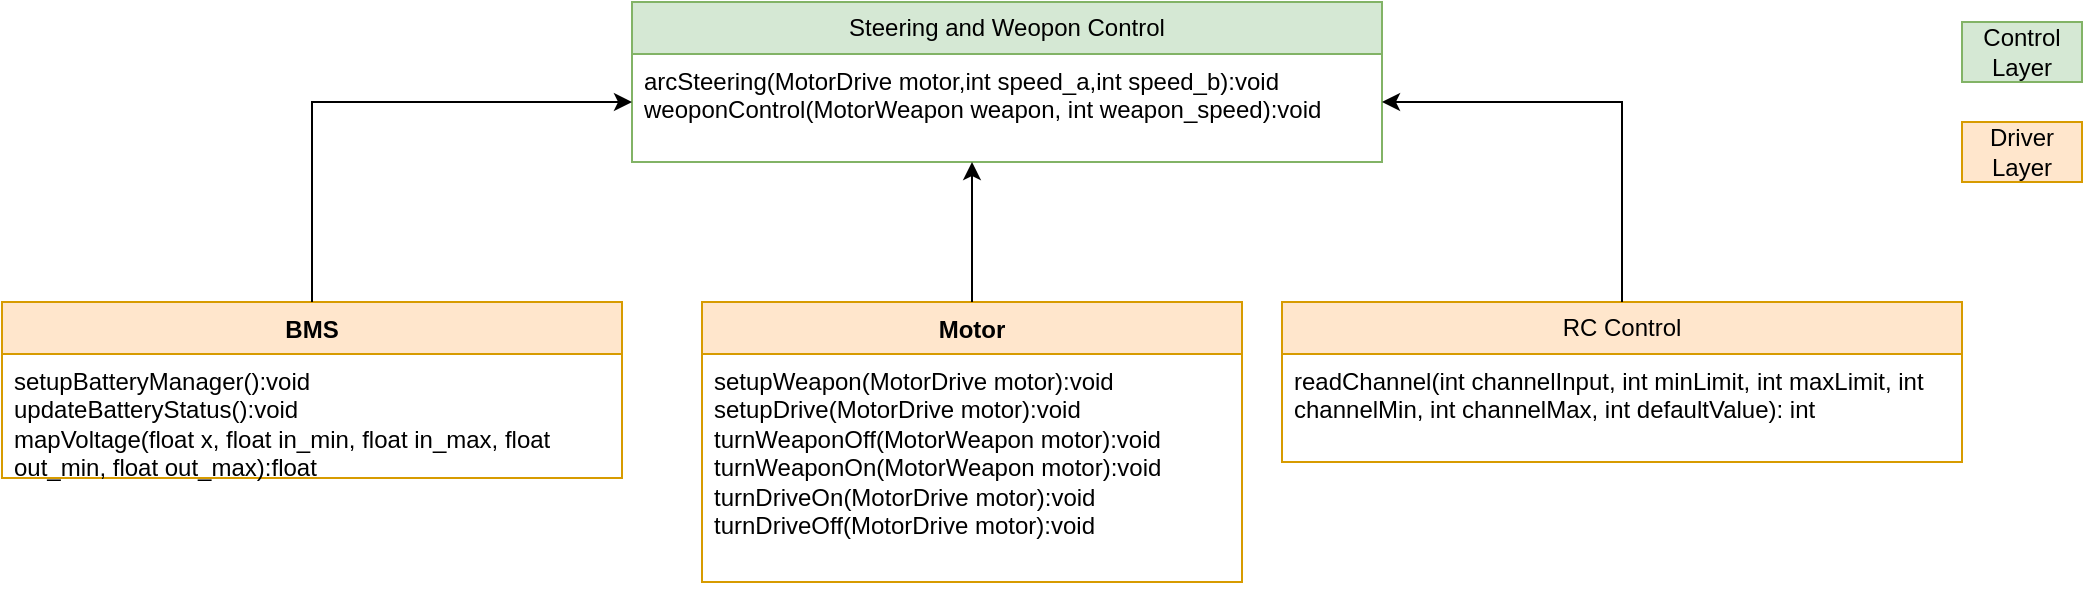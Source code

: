<mxfile version="22.1.3" type="github">
  <diagram name="Page-1" id="YAJRs8Kd-AHj2f7_PPjl">
    <mxGraphModel dx="1165" dy="777" grid="1" gridSize="10" guides="1" tooltips="1" connect="1" arrows="1" fold="1" page="1" pageScale="1" pageWidth="827" pageHeight="1169" math="0" shadow="0">
      <root>
        <mxCell id="0" />
        <mxCell id="1" parent="0" />
        <mxCell id="-J2F2oCuJZLCGC7RhZ1l-1" value="BMS" style="swimlane;fontStyle=1;align=center;verticalAlign=top;childLayout=stackLayout;horizontal=1;startSize=26;horizontalStack=0;resizeParent=1;resizeParentMax=0;resizeLast=0;collapsible=1;marginBottom=0;whiteSpace=wrap;html=1;fillColor=#ffe6cc;strokeColor=#d79b00;" parent="1" vertex="1">
          <mxGeometry x="250" y="620" width="310" height="88" as="geometry" />
        </mxCell>
        <mxCell id="-J2F2oCuJZLCGC7RhZ1l-2" value="&lt;div&gt;setupBatteryManager():void&lt;/div&gt;&lt;div&gt;updateBatteryStatus():void&lt;/div&gt;&lt;div&gt;mapVoltage(float x, float in_min, float in_max, float out_min, float out_max):float&lt;/div&gt;" style="text;strokeColor=#d79b00;fillColor=none;align=left;verticalAlign=top;spacingLeft=4;spacingRight=4;overflow=hidden;rotatable=0;points=[[0,0.5],[1,0.5]];portConstraint=eastwest;whiteSpace=wrap;html=1;" parent="-J2F2oCuJZLCGC7RhZ1l-1" vertex="1">
          <mxGeometry y="26" width="310" height="62" as="geometry" />
        </mxCell>
        <mxCell id="-J2F2oCuJZLCGC7RhZ1l-4" value="Motor" style="swimlane;fontStyle=1;align=center;verticalAlign=top;childLayout=stackLayout;horizontal=1;startSize=26;horizontalStack=0;resizeParent=1;resizeParentMax=0;resizeLast=0;collapsible=1;marginBottom=0;whiteSpace=wrap;html=1;fillColor=#ffe6cc;strokeColor=#d79b00;" parent="1" vertex="1">
          <mxGeometry x="600" y="620" width="270" height="140" as="geometry" />
        </mxCell>
        <mxCell id="-J2F2oCuJZLCGC7RhZ1l-5" value="setupWeapon(MotorDrive motor):void&lt;br&gt;setupDrive(MotorDrive motor):void&lt;br&gt;turnWeaponOff(MotorWeapon motor):void&lt;br&gt;turnWeaponOn(MotorWeapon&amp;nbsp;motor):void&lt;br&gt;turnDriveOn(MotorDrive motor):void&lt;br&gt;turnDriveOff(MotorDrive motor):void" style="text;strokeColor=#d79b00;fillColor=none;align=left;verticalAlign=top;spacingLeft=4;spacingRight=4;overflow=hidden;rotatable=0;points=[[0,0.5],[1,0.5]];portConstraint=eastwest;whiteSpace=wrap;html=1;" parent="-J2F2oCuJZLCGC7RhZ1l-4" vertex="1">
          <mxGeometry y="26" width="270" height="114" as="geometry" />
        </mxCell>
        <mxCell id="-J2F2oCuJZLCGC7RhZ1l-56" value="Steering and Weopon Control" style="swimlane;fontStyle=0;childLayout=stackLayout;horizontal=1;startSize=26;fillColor=#d5e8d4;horizontalStack=0;resizeParent=1;resizeParentMax=0;resizeLast=0;collapsible=1;marginBottom=0;whiteSpace=wrap;html=1;strokeColor=#82b366;" parent="1" vertex="1">
          <mxGeometry x="565" y="470" width="375" height="80" as="geometry" />
        </mxCell>
        <mxCell id="lQPXNx4_RYrDkhF9D5Dw-11" value="" style="endArrow=classic;html=1;rounded=0;" edge="1" parent="-J2F2oCuJZLCGC7RhZ1l-56">
          <mxGeometry width="50" height="50" relative="1" as="geometry">
            <mxPoint x="-160" y="150" as="sourcePoint" />
            <mxPoint y="50" as="targetPoint" />
            <Array as="points">
              <mxPoint x="-160" y="50" />
            </Array>
          </mxGeometry>
        </mxCell>
        <mxCell id="-J2F2oCuJZLCGC7RhZ1l-57" value="arcSteering(MotorDrive motor,int speed_a,int speed_b):void&lt;br&gt;weoponControl(MotorWeapon weapon, int weapon_speed):void" style="text;strokeColor=none;fillColor=none;align=left;verticalAlign=top;spacingLeft=4;spacingRight=4;overflow=hidden;rotatable=0;points=[[0,0.5],[1,0.5]];portConstraint=eastwest;whiteSpace=wrap;html=1;" parent="-J2F2oCuJZLCGC7RhZ1l-56" vertex="1">
          <mxGeometry y="26" width="375" height="54" as="geometry" />
        </mxCell>
        <mxCell id="-J2F2oCuJZLCGC7RhZ1l-65" value="Control Layer" style="text;html=1;strokeColor=#82b366;fillColor=#d5e8d4;align=center;verticalAlign=middle;whiteSpace=wrap;rounded=0;" parent="1" vertex="1">
          <mxGeometry x="1230" y="480" width="60" height="30" as="geometry" />
        </mxCell>
        <mxCell id="-J2F2oCuJZLCGC7RhZ1l-66" value="Driver Layer" style="text;html=1;strokeColor=#d79b00;fillColor=#ffe6cc;align=center;verticalAlign=middle;whiteSpace=wrap;rounded=0;" parent="1" vertex="1">
          <mxGeometry x="1230" y="530" width="60" height="30" as="geometry" />
        </mxCell>
        <mxCell id="lQPXNx4_RYrDkhF9D5Dw-7" value="RC Control" style="swimlane;fontStyle=0;childLayout=stackLayout;horizontal=1;startSize=26;horizontalStack=0;resizeParent=1;resizeParentMax=0;resizeLast=0;collapsible=1;marginBottom=0;whiteSpace=wrap;html=1;fillColor=#ffe6cc;strokeColor=#d79b00;" vertex="1" parent="1">
          <mxGeometry x="890" y="620" width="340" height="80" as="geometry" />
        </mxCell>
        <mxCell id="lQPXNx4_RYrDkhF9D5Dw-8" value="readChannel(int channelInput, int minLimit, int maxLimit, int channelMin, int channelMax, int defaultValue): int" style="text;align=left;verticalAlign=top;spacingLeft=4;spacingRight=4;overflow=hidden;rotatable=0;points=[[0,0.5],[1,0.5]];portConstraint=eastwest;whiteSpace=wrap;html=1;" vertex="1" parent="lQPXNx4_RYrDkhF9D5Dw-7">
          <mxGeometry y="26" width="340" height="54" as="geometry" />
        </mxCell>
        <mxCell id="lQPXNx4_RYrDkhF9D5Dw-10" value="" style="endArrow=classic;html=1;rounded=0;" edge="1" parent="1" source="-J2F2oCuJZLCGC7RhZ1l-4">
          <mxGeometry width="50" height="50" relative="1" as="geometry">
            <mxPoint x="680" y="540" as="sourcePoint" />
            <mxPoint x="735" y="550" as="targetPoint" />
          </mxGeometry>
        </mxCell>
        <mxCell id="lQPXNx4_RYrDkhF9D5Dw-12" value="" style="endArrow=classic;html=1;rounded=0;exitX=0.5;exitY=0;exitDx=0;exitDy=0;" edge="1" parent="1" source="lQPXNx4_RYrDkhF9D5Dw-7">
          <mxGeometry width="50" height="50" relative="1" as="geometry">
            <mxPoint x="720" y="600" as="sourcePoint" />
            <mxPoint x="940" y="520" as="targetPoint" />
            <Array as="points">
              <mxPoint x="1060" y="520" />
            </Array>
          </mxGeometry>
        </mxCell>
      </root>
    </mxGraphModel>
  </diagram>
</mxfile>
